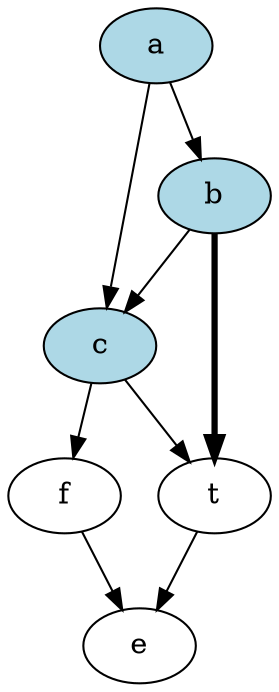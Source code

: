 digraph {
    a [style = filled, fillcolor = lightblue];
    b [style = filled, fillcolor = lightblue];
    c [style = filled, fillcolor = lightblue];

    a -> b [];
    a -> c [];
    b -> t [penwidth = 3];
    b -> c [];
    c -> t [];
    c -> f [];
    t -> e [];
    f -> e [];
}
